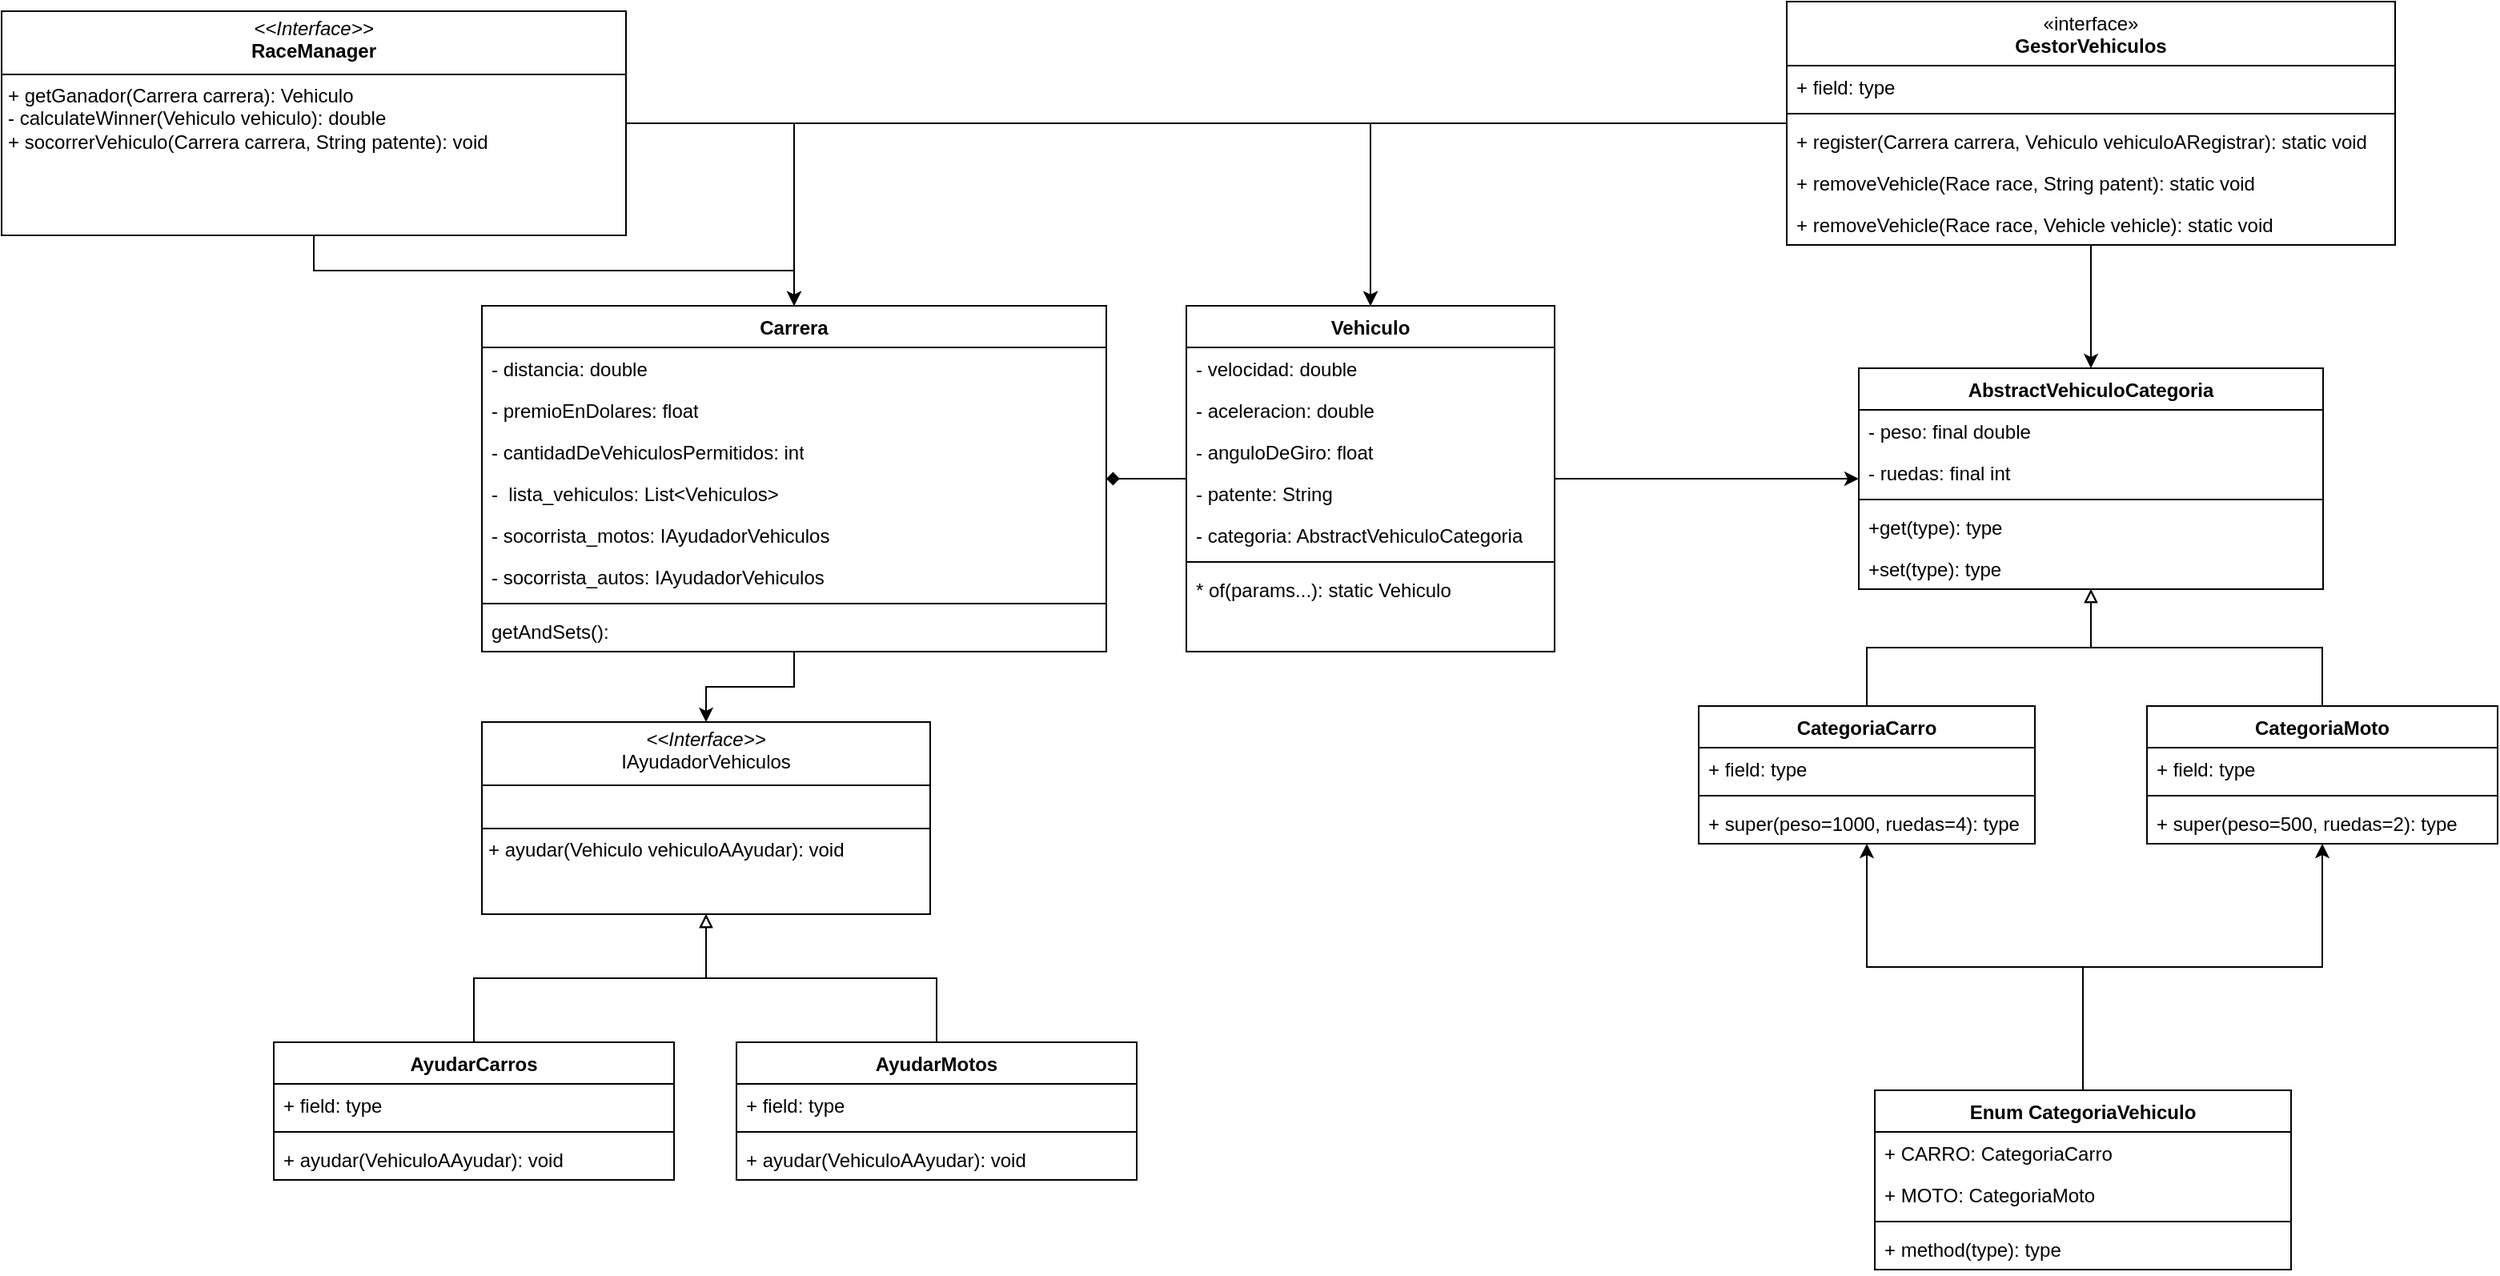 <mxfile version="24.2.5" type="google">
  <diagram id="C5RBs43oDa-KdzZeNtuy" name="Page-1">
    <mxGraphModel dx="1907" dy="631" grid="1" gridSize="10" guides="1" tooltips="1" connect="1" arrows="1" fold="1" page="1" pageScale="1" pageWidth="827" pageHeight="1169" math="0" shadow="0">
      <root>
        <mxCell id="WIyWlLk6GJQsqaUBKTNV-0" />
        <mxCell id="WIyWlLk6GJQsqaUBKTNV-1" parent="WIyWlLk6GJQsqaUBKTNV-0" />
        <mxCell id="u_5mscYYFmxrc6-t_2Eh-8" style="edgeStyle=orthogonalEdgeStyle;rounded=0;orthogonalLoop=1;jettySize=auto;html=1;" edge="1" parent="WIyWlLk6GJQsqaUBKTNV-1" source="xGK50ukNm1KndwaNF3CP-4" target="u_5mscYYFmxrc6-t_2Eh-1">
          <mxGeometry relative="1" as="geometry" />
        </mxCell>
        <mxCell id="xGK50ukNm1KndwaNF3CP-4" value="Vehiculo" style="swimlane;fontStyle=1;align=center;verticalAlign=top;childLayout=stackLayout;horizontal=1;startSize=26;horizontalStack=0;resizeParent=1;resizeParentMax=0;resizeLast=0;collapsible=1;marginBottom=0;whiteSpace=wrap;html=1;" parent="WIyWlLk6GJQsqaUBKTNV-1" vertex="1">
          <mxGeometry x="430" y="340" width="230" height="216" as="geometry" />
        </mxCell>
        <mxCell id="xGK50ukNm1KndwaNF3CP-5" value="- velocidad: double" style="text;strokeColor=none;fillColor=none;align=left;verticalAlign=top;spacingLeft=4;spacingRight=4;overflow=hidden;rotatable=0;points=[[0,0.5],[1,0.5]];portConstraint=eastwest;whiteSpace=wrap;html=1;container=0;" parent="xGK50ukNm1KndwaNF3CP-4" vertex="1">
          <mxGeometry y="26" width="230" height="26" as="geometry" />
        </mxCell>
        <mxCell id="xGK50ukNm1KndwaNF3CP-11" value="- aceleracion: double" style="text;strokeColor=none;fillColor=none;align=left;verticalAlign=top;spacingLeft=4;spacingRight=4;overflow=hidden;rotatable=0;points=[[0,0.5],[1,0.5]];portConstraint=eastwest;whiteSpace=wrap;html=1;" parent="xGK50ukNm1KndwaNF3CP-4" vertex="1">
          <mxGeometry y="52" width="230" height="26" as="geometry" />
        </mxCell>
        <mxCell id="xGK50ukNm1KndwaNF3CP-10" value="- anguloDeGiro: float" style="text;strokeColor=none;fillColor=none;align=left;verticalAlign=top;spacingLeft=4;spacingRight=4;overflow=hidden;rotatable=0;points=[[0,0.5],[1,0.5]];portConstraint=eastwest;whiteSpace=wrap;html=1;" parent="xGK50ukNm1KndwaNF3CP-4" vertex="1">
          <mxGeometry y="78" width="230" height="26" as="geometry" />
        </mxCell>
        <mxCell id="xGK50ukNm1KndwaNF3CP-9" value="- patente: String" style="text;strokeColor=none;fillColor=none;align=left;verticalAlign=top;spacingLeft=4;spacingRight=4;overflow=hidden;rotatable=0;points=[[0,0.5],[1,0.5]];portConstraint=eastwest;whiteSpace=wrap;html=1;" parent="xGK50ukNm1KndwaNF3CP-4" vertex="1">
          <mxGeometry y="104" width="230" height="26" as="geometry" />
        </mxCell>
        <mxCell id="u_5mscYYFmxrc6-t_2Eh-7" value="- categoria: AbstractVehiculoCategoria" style="text;strokeColor=none;fillColor=none;align=left;verticalAlign=top;spacingLeft=4;spacingRight=4;overflow=hidden;rotatable=0;points=[[0,0.5],[1,0.5]];portConstraint=eastwest;whiteSpace=wrap;html=1;" vertex="1" parent="xGK50ukNm1KndwaNF3CP-4">
          <mxGeometry y="130" width="230" height="26" as="geometry" />
        </mxCell>
        <mxCell id="xGK50ukNm1KndwaNF3CP-6" value="" style="line;strokeWidth=1;fillColor=none;align=left;verticalAlign=middle;spacingTop=-1;spacingLeft=3;spacingRight=3;rotatable=0;labelPosition=right;points=[];portConstraint=eastwest;strokeColor=inherit;" parent="xGK50ukNm1KndwaNF3CP-4" vertex="1">
          <mxGeometry y="156" width="230" height="8" as="geometry" />
        </mxCell>
        <mxCell id="xGK50ukNm1KndwaNF3CP-7" value="* of(params...): static Vehiculo" style="text;strokeColor=none;fillColor=none;align=left;verticalAlign=top;spacingLeft=4;spacingRight=4;overflow=hidden;rotatable=0;points=[[0,0.5],[1,0.5]];portConstraint=eastwest;whiteSpace=wrap;html=1;" parent="xGK50ukNm1KndwaNF3CP-4" vertex="1">
          <mxGeometry y="164" width="230" height="26" as="geometry" />
        </mxCell>
        <mxCell id="xGK50ukNm1KndwaNF3CP-12" style="text;strokeColor=none;fillColor=none;align=left;verticalAlign=top;spacingLeft=4;spacingRight=4;overflow=hidden;rotatable=0;points=[[0,0.5],[1,0.5]];portConstraint=eastwest;whiteSpace=wrap;html=1;" parent="xGK50ukNm1KndwaNF3CP-4" vertex="1">
          <mxGeometry y="190" width="230" height="26" as="geometry" />
        </mxCell>
        <mxCell id="xGK50ukNm1KndwaNF3CP-34" style="edgeStyle=orthogonalEdgeStyle;rounded=0;orthogonalLoop=1;jettySize=auto;html=1;endArrow=none;endFill=0;startArrow=diamond;startFill=1;" parent="WIyWlLk6GJQsqaUBKTNV-1" source="xGK50ukNm1KndwaNF3CP-18" target="xGK50ukNm1KndwaNF3CP-4" edge="1">
          <mxGeometry relative="1" as="geometry" />
        </mxCell>
        <mxCell id="u_5mscYYFmxrc6-t_2Eh-40" style="edgeStyle=orthogonalEdgeStyle;rounded=0;orthogonalLoop=1;jettySize=auto;html=1;entryX=0.5;entryY=0;entryDx=0;entryDy=0;" edge="1" parent="WIyWlLk6GJQsqaUBKTNV-1" source="xGK50ukNm1KndwaNF3CP-18" target="u_5mscYYFmxrc6-t_2Eh-39">
          <mxGeometry relative="1" as="geometry" />
        </mxCell>
        <mxCell id="xGK50ukNm1KndwaNF3CP-18" value="Carrera" style="swimlane;fontStyle=1;align=center;verticalAlign=top;childLayout=stackLayout;horizontal=1;startSize=26;horizontalStack=0;resizeParent=1;resizeParentMax=0;resizeLast=0;collapsible=1;marginBottom=0;whiteSpace=wrap;html=1;" parent="WIyWlLk6GJQsqaUBKTNV-1" vertex="1">
          <mxGeometry x="-10" y="340" width="390" height="216" as="geometry" />
        </mxCell>
        <mxCell id="xGK50ukNm1KndwaNF3CP-19" value="- distancia: double" style="text;strokeColor=none;fillColor=none;align=left;verticalAlign=top;spacingLeft=4;spacingRight=4;overflow=hidden;rotatable=0;points=[[0,0.5],[1,0.5]];portConstraint=eastwest;whiteSpace=wrap;html=1;" parent="xGK50ukNm1KndwaNF3CP-18" vertex="1">
          <mxGeometry y="26" width="390" height="26" as="geometry" />
        </mxCell>
        <mxCell id="xGK50ukNm1KndwaNF3CP-22" value="- premioEnDolares: float" style="text;strokeColor=none;fillColor=none;align=left;verticalAlign=top;spacingLeft=4;spacingRight=4;overflow=hidden;rotatable=0;points=[[0,0.5],[1,0.5]];portConstraint=eastwest;whiteSpace=wrap;html=1;" parent="xGK50ukNm1KndwaNF3CP-18" vertex="1">
          <mxGeometry y="52" width="390" height="26" as="geometry" />
        </mxCell>
        <mxCell id="xGK50ukNm1KndwaNF3CP-23" value="- cantidadDeVehiculosPermitidos: int" style="text;strokeColor=none;fillColor=none;align=left;verticalAlign=top;spacingLeft=4;spacingRight=4;overflow=hidden;rotatable=0;points=[[0,0.5],[1,0.5]];portConstraint=eastwest;whiteSpace=wrap;html=1;" parent="xGK50ukNm1KndwaNF3CP-18" vertex="1">
          <mxGeometry y="78" width="390" height="26" as="geometry" />
        </mxCell>
        <mxCell id="xGK50ukNm1KndwaNF3CP-24" value="-&amp;nbsp; lista_vehiculos: List&amp;lt;Vehiculos&amp;gt;" style="text;strokeColor=none;fillColor=none;align=left;verticalAlign=top;spacingLeft=4;spacingRight=4;overflow=hidden;rotatable=0;points=[[0,0.5],[1,0.5]];portConstraint=eastwest;whiteSpace=wrap;html=1;" parent="xGK50ukNm1KndwaNF3CP-18" vertex="1">
          <mxGeometry y="104" width="390" height="26" as="geometry" />
        </mxCell>
        <mxCell id="xGK50ukNm1KndwaNF3CP-59" value="- socorrista_motos: IAyudadorVehiculos" style="text;strokeColor=none;fillColor=none;align=left;verticalAlign=top;spacingLeft=4;spacingRight=4;overflow=hidden;rotatable=0;points=[[0,0.5],[1,0.5]];portConstraint=eastwest;whiteSpace=wrap;html=1;" parent="xGK50ukNm1KndwaNF3CP-18" vertex="1">
          <mxGeometry y="130" width="390" height="26" as="geometry" />
        </mxCell>
        <mxCell id="xGK50ukNm1KndwaNF3CP-60" value="- socorrista_autos: IAyudadorVehiculos" style="text;strokeColor=none;fillColor=none;align=left;verticalAlign=top;spacingLeft=4;spacingRight=4;overflow=hidden;rotatable=0;points=[[0,0.5],[1,0.5]];portConstraint=eastwest;whiteSpace=wrap;html=1;" parent="xGK50ukNm1KndwaNF3CP-18" vertex="1">
          <mxGeometry y="156" width="390" height="26" as="geometry" />
        </mxCell>
        <mxCell id="xGK50ukNm1KndwaNF3CP-20" value="" style="line;strokeWidth=1;fillColor=none;align=left;verticalAlign=middle;spacingTop=-1;spacingLeft=3;spacingRight=3;rotatable=0;labelPosition=right;points=[];portConstraint=eastwest;strokeColor=inherit;" parent="xGK50ukNm1KndwaNF3CP-18" vertex="1">
          <mxGeometry y="182" width="390" height="8" as="geometry" />
        </mxCell>
        <mxCell id="xGK50ukNm1KndwaNF3CP-21" value="getAndSets():" style="text;strokeColor=none;fillColor=none;align=left;verticalAlign=top;spacingLeft=4;spacingRight=4;overflow=hidden;rotatable=0;points=[[0,0.5],[1,0.5]];portConstraint=eastwest;whiteSpace=wrap;html=1;" parent="xGK50ukNm1KndwaNF3CP-18" vertex="1">
          <mxGeometry y="190" width="390" height="26" as="geometry" />
        </mxCell>
        <mxCell id="u_5mscYYFmxrc6-t_2Eh-1" value="AbstractVehiculoCategoria" style="swimlane;fontStyle=1;align=center;verticalAlign=top;childLayout=stackLayout;horizontal=1;startSize=26;horizontalStack=0;resizeParent=1;resizeParentMax=0;resizeLast=0;collapsible=1;marginBottom=0;whiteSpace=wrap;html=1;" vertex="1" parent="WIyWlLk6GJQsqaUBKTNV-1">
          <mxGeometry x="850" y="379" width="290" height="138" as="geometry" />
        </mxCell>
        <mxCell id="u_5mscYYFmxrc6-t_2Eh-2" value="- peso: final double" style="text;strokeColor=none;fillColor=none;align=left;verticalAlign=top;spacingLeft=4;spacingRight=4;overflow=hidden;rotatable=0;points=[[0,0.5],[1,0.5]];portConstraint=eastwest;whiteSpace=wrap;html=1;" vertex="1" parent="u_5mscYYFmxrc6-t_2Eh-1">
          <mxGeometry y="26" width="290" height="26" as="geometry" />
        </mxCell>
        <mxCell id="u_5mscYYFmxrc6-t_2Eh-5" value="- ruedas: final int" style="text;strokeColor=none;fillColor=none;align=left;verticalAlign=top;spacingLeft=4;spacingRight=4;overflow=hidden;rotatable=0;points=[[0,0.5],[1,0.5]];portConstraint=eastwest;whiteSpace=wrap;html=1;" vertex="1" parent="u_5mscYYFmxrc6-t_2Eh-1">
          <mxGeometry y="52" width="290" height="26" as="geometry" />
        </mxCell>
        <mxCell id="u_5mscYYFmxrc6-t_2Eh-3" value="" style="line;strokeWidth=1;fillColor=none;align=left;verticalAlign=middle;spacingTop=-1;spacingLeft=3;spacingRight=3;rotatable=0;labelPosition=right;points=[];portConstraint=eastwest;strokeColor=inherit;" vertex="1" parent="u_5mscYYFmxrc6-t_2Eh-1">
          <mxGeometry y="78" width="290" height="8" as="geometry" />
        </mxCell>
        <mxCell id="u_5mscYYFmxrc6-t_2Eh-4" value="+get(type): type" style="text;strokeColor=none;fillColor=none;align=left;verticalAlign=top;spacingLeft=4;spacingRight=4;overflow=hidden;rotatable=0;points=[[0,0.5],[1,0.5]];portConstraint=eastwest;whiteSpace=wrap;html=1;" vertex="1" parent="u_5mscYYFmxrc6-t_2Eh-1">
          <mxGeometry y="86" width="290" height="26" as="geometry" />
        </mxCell>
        <mxCell id="u_5mscYYFmxrc6-t_2Eh-6" value="+set(type): type" style="text;strokeColor=none;fillColor=none;align=left;verticalAlign=top;spacingLeft=4;spacingRight=4;overflow=hidden;rotatable=0;points=[[0,0.5],[1,0.5]];portConstraint=eastwest;whiteSpace=wrap;html=1;" vertex="1" parent="u_5mscYYFmxrc6-t_2Eh-1">
          <mxGeometry y="112" width="290" height="26" as="geometry" />
        </mxCell>
        <mxCell id="u_5mscYYFmxrc6-t_2Eh-17" style="edgeStyle=orthogonalEdgeStyle;rounded=0;orthogonalLoop=1;jettySize=auto;html=1;endArrow=block;endFill=0;" edge="1" parent="WIyWlLk6GJQsqaUBKTNV-1" source="u_5mscYYFmxrc6-t_2Eh-9" target="u_5mscYYFmxrc6-t_2Eh-1">
          <mxGeometry relative="1" as="geometry" />
        </mxCell>
        <mxCell id="u_5mscYYFmxrc6-t_2Eh-9" value="CategoriaCarro" style="swimlane;fontStyle=1;align=center;verticalAlign=top;childLayout=stackLayout;horizontal=1;startSize=26;horizontalStack=0;resizeParent=1;resizeParentMax=0;resizeLast=0;collapsible=1;marginBottom=0;whiteSpace=wrap;html=1;" vertex="1" parent="WIyWlLk6GJQsqaUBKTNV-1">
          <mxGeometry x="750" y="590" width="210" height="86" as="geometry" />
        </mxCell>
        <mxCell id="u_5mscYYFmxrc6-t_2Eh-10" value="+ field: type" style="text;strokeColor=none;fillColor=none;align=left;verticalAlign=top;spacingLeft=4;spacingRight=4;overflow=hidden;rotatable=0;points=[[0,0.5],[1,0.5]];portConstraint=eastwest;whiteSpace=wrap;html=1;" vertex="1" parent="u_5mscYYFmxrc6-t_2Eh-9">
          <mxGeometry y="26" width="210" height="26" as="geometry" />
        </mxCell>
        <mxCell id="u_5mscYYFmxrc6-t_2Eh-11" value="" style="line;strokeWidth=1;fillColor=none;align=left;verticalAlign=middle;spacingTop=-1;spacingLeft=3;spacingRight=3;rotatable=0;labelPosition=right;points=[];portConstraint=eastwest;strokeColor=inherit;" vertex="1" parent="u_5mscYYFmxrc6-t_2Eh-9">
          <mxGeometry y="52" width="210" height="8" as="geometry" />
        </mxCell>
        <mxCell id="u_5mscYYFmxrc6-t_2Eh-12" value="+ super(peso=1000, ruedas=4): type" style="text;strokeColor=none;fillColor=none;align=left;verticalAlign=top;spacingLeft=4;spacingRight=4;overflow=hidden;rotatable=0;points=[[0,0.5],[1,0.5]];portConstraint=eastwest;whiteSpace=wrap;html=1;" vertex="1" parent="u_5mscYYFmxrc6-t_2Eh-9">
          <mxGeometry y="60" width="210" height="26" as="geometry" />
        </mxCell>
        <mxCell id="u_5mscYYFmxrc6-t_2Eh-18" style="edgeStyle=orthogonalEdgeStyle;rounded=0;orthogonalLoop=1;jettySize=auto;html=1;endArrow=block;endFill=0;" edge="1" parent="WIyWlLk6GJQsqaUBKTNV-1" source="u_5mscYYFmxrc6-t_2Eh-13" target="u_5mscYYFmxrc6-t_2Eh-1">
          <mxGeometry relative="1" as="geometry" />
        </mxCell>
        <mxCell id="u_5mscYYFmxrc6-t_2Eh-13" value="CategoriaMoto" style="swimlane;fontStyle=1;align=center;verticalAlign=top;childLayout=stackLayout;horizontal=1;startSize=26;horizontalStack=0;resizeParent=1;resizeParentMax=0;resizeLast=0;collapsible=1;marginBottom=0;whiteSpace=wrap;html=1;" vertex="1" parent="WIyWlLk6GJQsqaUBKTNV-1">
          <mxGeometry x="1030" y="590" width="219" height="86" as="geometry" />
        </mxCell>
        <mxCell id="u_5mscYYFmxrc6-t_2Eh-14" value="+ field: type" style="text;strokeColor=none;fillColor=none;align=left;verticalAlign=top;spacingLeft=4;spacingRight=4;overflow=hidden;rotatable=0;points=[[0,0.5],[1,0.5]];portConstraint=eastwest;whiteSpace=wrap;html=1;" vertex="1" parent="u_5mscYYFmxrc6-t_2Eh-13">
          <mxGeometry y="26" width="219" height="26" as="geometry" />
        </mxCell>
        <mxCell id="u_5mscYYFmxrc6-t_2Eh-15" value="" style="line;strokeWidth=1;fillColor=none;align=left;verticalAlign=middle;spacingTop=-1;spacingLeft=3;spacingRight=3;rotatable=0;labelPosition=right;points=[];portConstraint=eastwest;strokeColor=inherit;" vertex="1" parent="u_5mscYYFmxrc6-t_2Eh-13">
          <mxGeometry y="52" width="219" height="8" as="geometry" />
        </mxCell>
        <mxCell id="u_5mscYYFmxrc6-t_2Eh-16" value="+ super(peso=500, ruedas=2): type" style="text;strokeColor=none;fillColor=none;align=left;verticalAlign=top;spacingLeft=4;spacingRight=4;overflow=hidden;rotatable=0;points=[[0,0.5],[1,0.5]];portConstraint=eastwest;whiteSpace=wrap;html=1;" vertex="1" parent="u_5mscYYFmxrc6-t_2Eh-13">
          <mxGeometry y="60" width="219" height="26" as="geometry" />
        </mxCell>
        <mxCell id="u_5mscYYFmxrc6-t_2Eh-26" style="edgeStyle=orthogonalEdgeStyle;rounded=0;orthogonalLoop=1;jettySize=auto;html=1;entryX=0.5;entryY=0;entryDx=0;entryDy=0;" edge="1" parent="WIyWlLk6GJQsqaUBKTNV-1" source="u_5mscYYFmxrc6-t_2Eh-19" target="xGK50ukNm1KndwaNF3CP-4">
          <mxGeometry relative="1" as="geometry" />
        </mxCell>
        <mxCell id="u_5mscYYFmxrc6-t_2Eh-27" style="edgeStyle=orthogonalEdgeStyle;rounded=0;orthogonalLoop=1;jettySize=auto;html=1;entryX=0.5;entryY=0;entryDx=0;entryDy=0;" edge="1" parent="WIyWlLk6GJQsqaUBKTNV-1" source="u_5mscYYFmxrc6-t_2Eh-19" target="u_5mscYYFmxrc6-t_2Eh-1">
          <mxGeometry relative="1" as="geometry" />
        </mxCell>
        <mxCell id="u_5mscYYFmxrc6-t_2Eh-38" style="edgeStyle=orthogonalEdgeStyle;rounded=0;orthogonalLoop=1;jettySize=auto;html=1;" edge="1" parent="WIyWlLk6GJQsqaUBKTNV-1" source="u_5mscYYFmxrc6-t_2Eh-19" target="xGK50ukNm1KndwaNF3CP-18">
          <mxGeometry relative="1" as="geometry" />
        </mxCell>
        <mxCell id="u_5mscYYFmxrc6-t_2Eh-19" value="&lt;span style=&quot;font-weight: 400;&quot;&gt;«interface»&lt;/span&gt;&lt;br style=&quot;font-weight: 400;&quot;&gt;GestorVehiculos" style="swimlane;fontStyle=1;align=center;verticalAlign=top;childLayout=stackLayout;horizontal=1;startSize=40;horizontalStack=0;resizeParent=1;resizeParentMax=0;resizeLast=0;collapsible=1;marginBottom=0;whiteSpace=wrap;html=1;" vertex="1" parent="WIyWlLk6GJQsqaUBKTNV-1">
          <mxGeometry x="805" y="150" width="380" height="152" as="geometry" />
        </mxCell>
        <mxCell id="u_5mscYYFmxrc6-t_2Eh-20" value="+ field: type" style="text;strokeColor=none;fillColor=none;align=left;verticalAlign=top;spacingLeft=4;spacingRight=4;overflow=hidden;rotatable=0;points=[[0,0.5],[1,0.5]];portConstraint=eastwest;whiteSpace=wrap;html=1;" vertex="1" parent="u_5mscYYFmxrc6-t_2Eh-19">
          <mxGeometry y="40" width="380" height="26" as="geometry" />
        </mxCell>
        <mxCell id="u_5mscYYFmxrc6-t_2Eh-21" value="" style="line;strokeWidth=1;fillColor=none;align=left;verticalAlign=middle;spacingTop=-1;spacingLeft=3;spacingRight=3;rotatable=0;labelPosition=right;points=[];portConstraint=eastwest;strokeColor=inherit;" vertex="1" parent="u_5mscYYFmxrc6-t_2Eh-19">
          <mxGeometry y="66" width="380" height="8" as="geometry" />
        </mxCell>
        <mxCell id="u_5mscYYFmxrc6-t_2Eh-22" value="+ register(Carrera carrera, Vehiculo vehiculoARegistrar): static void" style="text;strokeColor=none;fillColor=none;align=left;verticalAlign=top;spacingLeft=4;spacingRight=4;overflow=hidden;rotatable=0;points=[[0,0.5],[1,0.5]];portConstraint=eastwest;whiteSpace=wrap;html=1;" vertex="1" parent="u_5mscYYFmxrc6-t_2Eh-19">
          <mxGeometry y="74" width="380" height="26" as="geometry" />
        </mxCell>
        <mxCell id="u_5mscYYFmxrc6-t_2Eh-25" value="+ removeVehicle(Race race, String patent): static void" style="text;strokeColor=none;fillColor=none;align=left;verticalAlign=top;spacingLeft=4;spacingRight=4;overflow=hidden;rotatable=0;points=[[0,0.5],[1,0.5]];portConstraint=eastwest;whiteSpace=wrap;html=1;" vertex="1" parent="u_5mscYYFmxrc6-t_2Eh-19">
          <mxGeometry y="100" width="380" height="26" as="geometry" />
        </mxCell>
        <mxCell id="u_5mscYYFmxrc6-t_2Eh-24" value="+ removeVehicle(Race race, Vehicle vehicle): static void" style="text;strokeColor=none;fillColor=none;align=left;verticalAlign=top;spacingLeft=4;spacingRight=4;overflow=hidden;rotatable=0;points=[[0,0.5],[1,0.5]];portConstraint=eastwest;whiteSpace=wrap;html=1;" vertex="1" parent="u_5mscYYFmxrc6-t_2Eh-19">
          <mxGeometry y="126" width="380" height="26" as="geometry" />
        </mxCell>
        <mxCell id="u_5mscYYFmxrc6-t_2Eh-33" style="edgeStyle=orthogonalEdgeStyle;rounded=0;orthogonalLoop=1;jettySize=auto;html=1;" edge="1" parent="WIyWlLk6GJQsqaUBKTNV-1" source="u_5mscYYFmxrc6-t_2Eh-28" target="u_5mscYYFmxrc6-t_2Eh-13">
          <mxGeometry relative="1" as="geometry" />
        </mxCell>
        <mxCell id="u_5mscYYFmxrc6-t_2Eh-34" style="edgeStyle=orthogonalEdgeStyle;rounded=0;orthogonalLoop=1;jettySize=auto;html=1;" edge="1" parent="WIyWlLk6GJQsqaUBKTNV-1" source="u_5mscYYFmxrc6-t_2Eh-28" target="u_5mscYYFmxrc6-t_2Eh-9">
          <mxGeometry relative="1" as="geometry" />
        </mxCell>
        <mxCell id="u_5mscYYFmxrc6-t_2Eh-28" value="Enum CategoriaVehiculo" style="swimlane;fontStyle=1;align=center;verticalAlign=top;childLayout=stackLayout;horizontal=1;startSize=26;horizontalStack=0;resizeParent=1;resizeParentMax=0;resizeLast=0;collapsible=1;marginBottom=0;whiteSpace=wrap;html=1;" vertex="1" parent="WIyWlLk6GJQsqaUBKTNV-1">
          <mxGeometry x="860" y="830" width="260" height="112" as="geometry" />
        </mxCell>
        <mxCell id="u_5mscYYFmxrc6-t_2Eh-29" value="+ CARRO: CategoriaCarro" style="text;strokeColor=none;fillColor=none;align=left;verticalAlign=top;spacingLeft=4;spacingRight=4;overflow=hidden;rotatable=0;points=[[0,0.5],[1,0.5]];portConstraint=eastwest;whiteSpace=wrap;html=1;" vertex="1" parent="u_5mscYYFmxrc6-t_2Eh-28">
          <mxGeometry y="26" width="260" height="26" as="geometry" />
        </mxCell>
        <mxCell id="u_5mscYYFmxrc6-t_2Eh-32" value="+ MOTO: CategoriaMoto" style="text;strokeColor=none;fillColor=none;align=left;verticalAlign=top;spacingLeft=4;spacingRight=4;overflow=hidden;rotatable=0;points=[[0,0.5],[1,0.5]];portConstraint=eastwest;whiteSpace=wrap;html=1;" vertex="1" parent="u_5mscYYFmxrc6-t_2Eh-28">
          <mxGeometry y="52" width="260" height="26" as="geometry" />
        </mxCell>
        <mxCell id="u_5mscYYFmxrc6-t_2Eh-30" value="" style="line;strokeWidth=1;fillColor=none;align=left;verticalAlign=middle;spacingTop=-1;spacingLeft=3;spacingRight=3;rotatable=0;labelPosition=right;points=[];portConstraint=eastwest;strokeColor=inherit;" vertex="1" parent="u_5mscYYFmxrc6-t_2Eh-28">
          <mxGeometry y="78" width="260" height="8" as="geometry" />
        </mxCell>
        <mxCell id="u_5mscYYFmxrc6-t_2Eh-31" value="+ method(type): type" style="text;strokeColor=none;fillColor=none;align=left;verticalAlign=top;spacingLeft=4;spacingRight=4;overflow=hidden;rotatable=0;points=[[0,0.5],[1,0.5]];portConstraint=eastwest;whiteSpace=wrap;html=1;" vertex="1" parent="u_5mscYYFmxrc6-t_2Eh-28">
          <mxGeometry y="86" width="260" height="26" as="geometry" />
        </mxCell>
        <mxCell id="u_5mscYYFmxrc6-t_2Eh-36" style="edgeStyle=orthogonalEdgeStyle;rounded=0;orthogonalLoop=1;jettySize=auto;html=1;entryX=0.5;entryY=0;entryDx=0;entryDy=0;" edge="1" parent="WIyWlLk6GJQsqaUBKTNV-1" source="u_5mscYYFmxrc6-t_2Eh-35" target="xGK50ukNm1KndwaNF3CP-18">
          <mxGeometry relative="1" as="geometry" />
        </mxCell>
        <mxCell id="u_5mscYYFmxrc6-t_2Eh-37" style="edgeStyle=orthogonalEdgeStyle;rounded=0;orthogonalLoop=1;jettySize=auto;html=1;entryX=0.5;entryY=0;entryDx=0;entryDy=0;" edge="1" parent="WIyWlLk6GJQsqaUBKTNV-1" source="u_5mscYYFmxrc6-t_2Eh-35" target="xGK50ukNm1KndwaNF3CP-4">
          <mxGeometry relative="1" as="geometry" />
        </mxCell>
        <mxCell id="u_5mscYYFmxrc6-t_2Eh-35" value="&lt;p style=&quot;margin:0px;margin-top:4px;text-align:center;&quot;&gt;&lt;i&gt;&amp;lt;&amp;lt;Interface&amp;gt;&amp;gt;&lt;/i&gt;&lt;br&gt;&lt;b&gt;RaceManager&lt;/b&gt;&lt;/p&gt;&lt;hr size=&quot;1&quot; style=&quot;border-style:solid;&quot;&gt;&lt;p style=&quot;margin:0px;margin-left:4px;&quot;&gt;&lt;/p&gt;&lt;p style=&quot;margin:0px;margin-left:4px;&quot;&gt;+ getGanador(Carrera carrera): Vehiculo&lt;br&gt;- calculateWinner(Vehiculo vehiculo): double&lt;/p&gt;&lt;p style=&quot;margin:0px;margin-left:4px;&quot;&gt;+ socorrerVehiculo(Carrera carrera, String patente): void&lt;/p&gt;" style="verticalAlign=top;align=left;overflow=fill;html=1;whiteSpace=wrap;" vertex="1" parent="WIyWlLk6GJQsqaUBKTNV-1">
          <mxGeometry x="-310" y="156" width="390" height="140" as="geometry" />
        </mxCell>
        <mxCell id="u_5mscYYFmxrc6-t_2Eh-39" value="&lt;p style=&quot;margin:0px;margin-top:4px;text-align:center;&quot;&gt;&lt;i&gt;&amp;lt;&amp;lt;Interface&amp;gt;&amp;gt;&lt;/i&gt;&lt;br&gt;&lt;span style=&quot;text-align: left;&quot;&gt;IAyudadorVehiculos&lt;/span&gt;&lt;br&gt;&lt;/p&gt;&lt;hr size=&quot;1&quot; style=&quot;border-style:solid;&quot;&gt;&lt;p style=&quot;margin:0px;margin-left:4px;&quot;&gt;&lt;br&gt;&lt;/p&gt;&lt;hr size=&quot;1&quot; style=&quot;border-style:solid;&quot;&gt;&lt;p style=&quot;margin:0px;margin-left:4px;&quot;&gt;+ ayudar(Vehiculo vehiculoAAyudar): void&lt;br&gt;&lt;/p&gt;" style="verticalAlign=top;align=left;overflow=fill;html=1;whiteSpace=wrap;" vertex="1" parent="WIyWlLk6GJQsqaUBKTNV-1">
          <mxGeometry x="-10" y="600" width="280" height="120" as="geometry" />
        </mxCell>
        <mxCell id="u_5mscYYFmxrc6-t_2Eh-49" style="edgeStyle=orthogonalEdgeStyle;rounded=0;orthogonalLoop=1;jettySize=auto;html=1;entryX=0.5;entryY=1;entryDx=0;entryDy=0;endArrow=block;endFill=0;" edge="1" parent="WIyWlLk6GJQsqaUBKTNV-1" source="u_5mscYYFmxrc6-t_2Eh-41" target="u_5mscYYFmxrc6-t_2Eh-39">
          <mxGeometry relative="1" as="geometry" />
        </mxCell>
        <mxCell id="u_5mscYYFmxrc6-t_2Eh-41" value="AyudarCarros" style="swimlane;fontStyle=1;align=center;verticalAlign=top;childLayout=stackLayout;horizontal=1;startSize=26;horizontalStack=0;resizeParent=1;resizeParentMax=0;resizeLast=0;collapsible=1;marginBottom=0;whiteSpace=wrap;html=1;" vertex="1" parent="WIyWlLk6GJQsqaUBKTNV-1">
          <mxGeometry x="-140" y="800" width="250" height="86" as="geometry" />
        </mxCell>
        <mxCell id="u_5mscYYFmxrc6-t_2Eh-42" value="+ field: type" style="text;strokeColor=none;fillColor=none;align=left;verticalAlign=top;spacingLeft=4;spacingRight=4;overflow=hidden;rotatable=0;points=[[0,0.5],[1,0.5]];portConstraint=eastwest;whiteSpace=wrap;html=1;" vertex="1" parent="u_5mscYYFmxrc6-t_2Eh-41">
          <mxGeometry y="26" width="250" height="26" as="geometry" />
        </mxCell>
        <mxCell id="u_5mscYYFmxrc6-t_2Eh-43" value="" style="line;strokeWidth=1;fillColor=none;align=left;verticalAlign=middle;spacingTop=-1;spacingLeft=3;spacingRight=3;rotatable=0;labelPosition=right;points=[];portConstraint=eastwest;strokeColor=inherit;" vertex="1" parent="u_5mscYYFmxrc6-t_2Eh-41">
          <mxGeometry y="52" width="250" height="8" as="geometry" />
        </mxCell>
        <mxCell id="u_5mscYYFmxrc6-t_2Eh-44" value="+ ayudar(VehiculoAAyudar): void" style="text;strokeColor=none;fillColor=none;align=left;verticalAlign=top;spacingLeft=4;spacingRight=4;overflow=hidden;rotatable=0;points=[[0,0.5],[1,0.5]];portConstraint=eastwest;whiteSpace=wrap;html=1;" vertex="1" parent="u_5mscYYFmxrc6-t_2Eh-41">
          <mxGeometry y="60" width="250" height="26" as="geometry" />
        </mxCell>
        <mxCell id="u_5mscYYFmxrc6-t_2Eh-50" style="edgeStyle=orthogonalEdgeStyle;rounded=0;orthogonalLoop=1;jettySize=auto;html=1;endArrow=block;endFill=0;" edge="1" parent="WIyWlLk6GJQsqaUBKTNV-1" source="u_5mscYYFmxrc6-t_2Eh-45" target="u_5mscYYFmxrc6-t_2Eh-39">
          <mxGeometry relative="1" as="geometry" />
        </mxCell>
        <mxCell id="u_5mscYYFmxrc6-t_2Eh-45" value="AyudarMotos" style="swimlane;fontStyle=1;align=center;verticalAlign=top;childLayout=stackLayout;horizontal=1;startSize=26;horizontalStack=0;resizeParent=1;resizeParentMax=0;resizeLast=0;collapsible=1;marginBottom=0;whiteSpace=wrap;html=1;" vertex="1" parent="WIyWlLk6GJQsqaUBKTNV-1">
          <mxGeometry x="149" y="800" width="250" height="86" as="geometry" />
        </mxCell>
        <mxCell id="u_5mscYYFmxrc6-t_2Eh-46" value="+ field: type" style="text;strokeColor=none;fillColor=none;align=left;verticalAlign=top;spacingLeft=4;spacingRight=4;overflow=hidden;rotatable=0;points=[[0,0.5],[1,0.5]];portConstraint=eastwest;whiteSpace=wrap;html=1;" vertex="1" parent="u_5mscYYFmxrc6-t_2Eh-45">
          <mxGeometry y="26" width="250" height="26" as="geometry" />
        </mxCell>
        <mxCell id="u_5mscYYFmxrc6-t_2Eh-47" value="" style="line;strokeWidth=1;fillColor=none;align=left;verticalAlign=middle;spacingTop=-1;spacingLeft=3;spacingRight=3;rotatable=0;labelPosition=right;points=[];portConstraint=eastwest;strokeColor=inherit;" vertex="1" parent="u_5mscYYFmxrc6-t_2Eh-45">
          <mxGeometry y="52" width="250" height="8" as="geometry" />
        </mxCell>
        <mxCell id="u_5mscYYFmxrc6-t_2Eh-48" value="+ ayudar(VehiculoAAyudar): void" style="text;strokeColor=none;fillColor=none;align=left;verticalAlign=top;spacingLeft=4;spacingRight=4;overflow=hidden;rotatable=0;points=[[0,0.5],[1,0.5]];portConstraint=eastwest;whiteSpace=wrap;html=1;" vertex="1" parent="u_5mscYYFmxrc6-t_2Eh-45">
          <mxGeometry y="60" width="250" height="26" as="geometry" />
        </mxCell>
      </root>
    </mxGraphModel>
  </diagram>
</mxfile>
